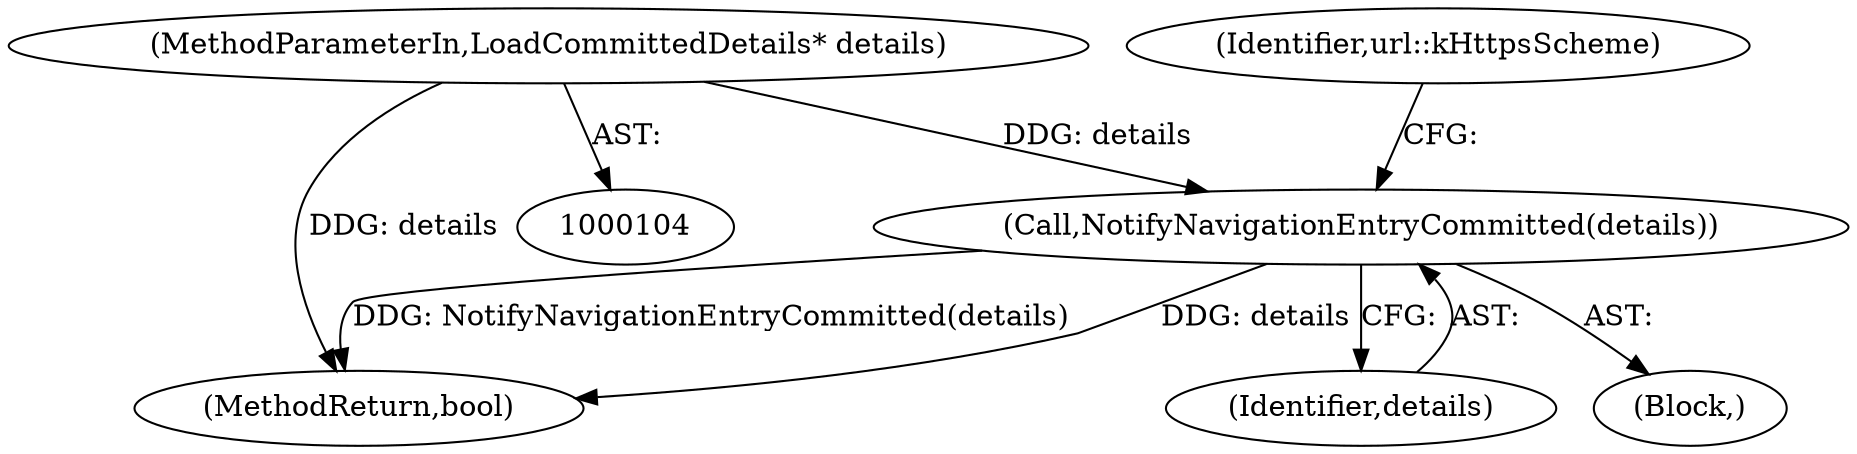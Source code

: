 digraph "0_Chrome_c050720e317e5223bcbdcaafb816befa789ceaa9@pointer" {
"1000107" [label="(MethodParameterIn,LoadCommittedDetails* details)"];
"1000430" [label="(Call,NotifyNavigationEntryCommitted(details))"];
"1000430" [label="(Call,NotifyNavigationEntryCommitted(details))"];
"1000462" [label="(MethodReturn,bool)"];
"1000431" [label="(Identifier,details)"];
"1000435" [label="(Identifier,url::kHttpsScheme)"];
"1000107" [label="(MethodParameterIn,LoadCommittedDetails* details)"];
"1000110" [label="(Block,)"];
"1000107" -> "1000104"  [label="AST: "];
"1000107" -> "1000462"  [label="DDG: details"];
"1000107" -> "1000430"  [label="DDG: details"];
"1000430" -> "1000110"  [label="AST: "];
"1000430" -> "1000431"  [label="CFG: "];
"1000431" -> "1000430"  [label="AST: "];
"1000435" -> "1000430"  [label="CFG: "];
"1000430" -> "1000462"  [label="DDG: details"];
"1000430" -> "1000462"  [label="DDG: NotifyNavigationEntryCommitted(details)"];
}
